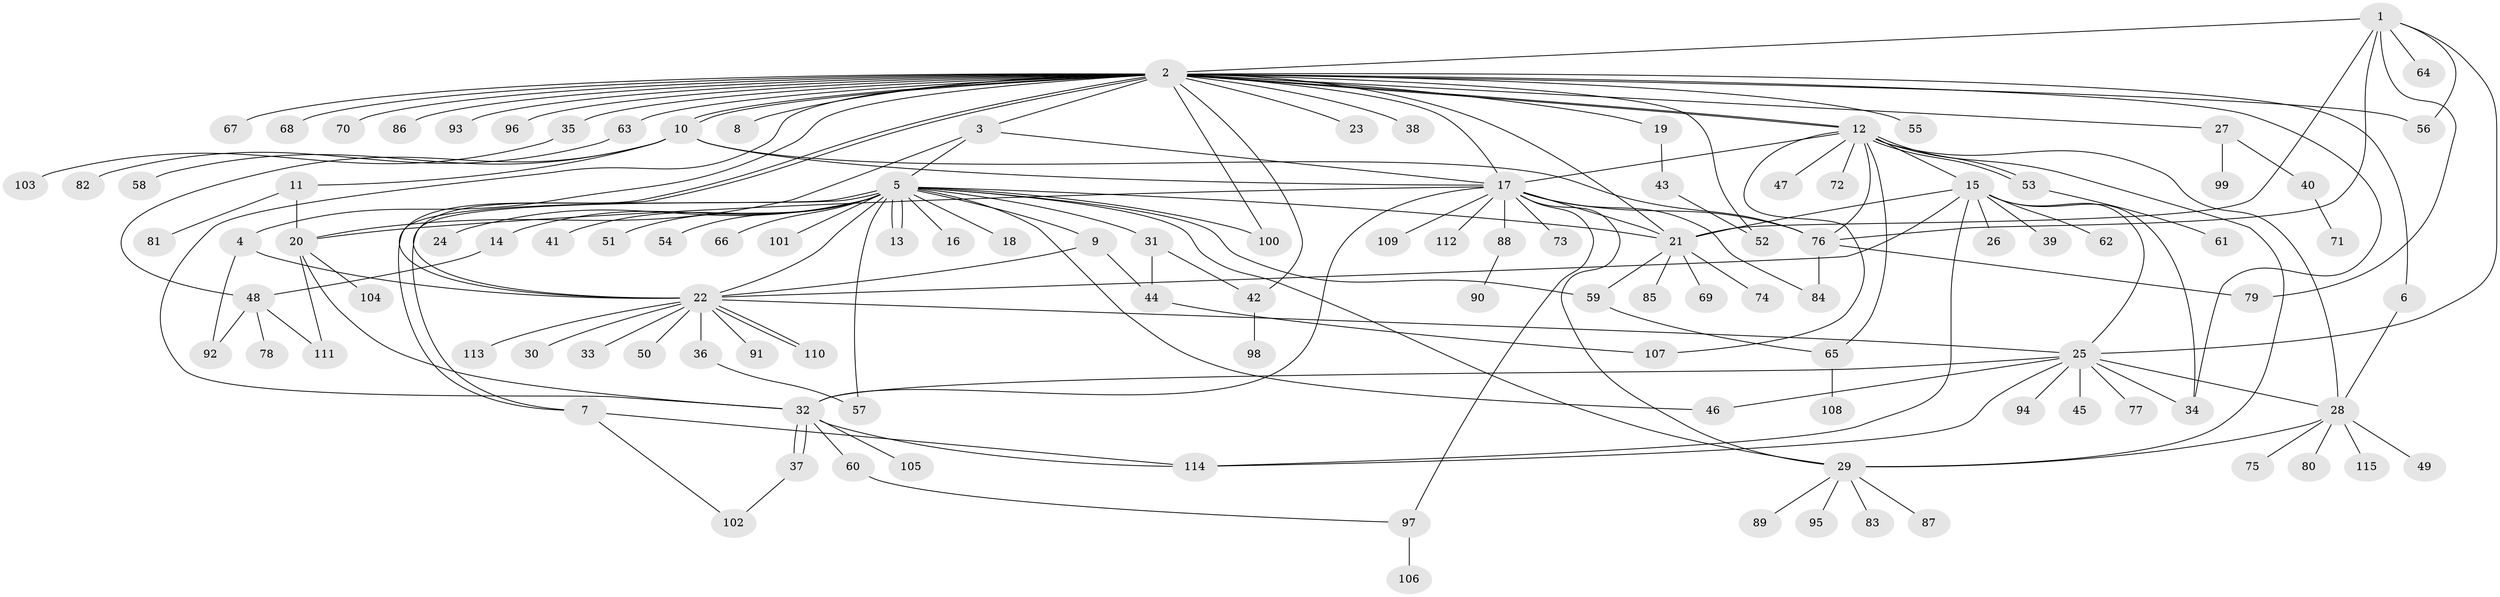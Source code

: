 // Generated by graph-tools (version 1.1) at 2025/26/03/09/25 03:26:06]
// undirected, 115 vertices, 170 edges
graph export_dot {
graph [start="1"]
  node [color=gray90,style=filled];
  1;
  2;
  3;
  4;
  5;
  6;
  7;
  8;
  9;
  10;
  11;
  12;
  13;
  14;
  15;
  16;
  17;
  18;
  19;
  20;
  21;
  22;
  23;
  24;
  25;
  26;
  27;
  28;
  29;
  30;
  31;
  32;
  33;
  34;
  35;
  36;
  37;
  38;
  39;
  40;
  41;
  42;
  43;
  44;
  45;
  46;
  47;
  48;
  49;
  50;
  51;
  52;
  53;
  54;
  55;
  56;
  57;
  58;
  59;
  60;
  61;
  62;
  63;
  64;
  65;
  66;
  67;
  68;
  69;
  70;
  71;
  72;
  73;
  74;
  75;
  76;
  77;
  78;
  79;
  80;
  81;
  82;
  83;
  84;
  85;
  86;
  87;
  88;
  89;
  90;
  91;
  92;
  93;
  94;
  95;
  96;
  97;
  98;
  99;
  100;
  101;
  102;
  103;
  104;
  105;
  106;
  107;
  108;
  109;
  110;
  111;
  112;
  113;
  114;
  115;
  1 -- 2;
  1 -- 21;
  1 -- 25;
  1 -- 56;
  1 -- 64;
  1 -- 76;
  1 -- 79;
  2 -- 3;
  2 -- 4;
  2 -- 6;
  2 -- 8;
  2 -- 10;
  2 -- 10;
  2 -- 12;
  2 -- 12;
  2 -- 17;
  2 -- 19;
  2 -- 21;
  2 -- 22;
  2 -- 22;
  2 -- 23;
  2 -- 27;
  2 -- 32;
  2 -- 34;
  2 -- 35;
  2 -- 38;
  2 -- 42;
  2 -- 52;
  2 -- 55;
  2 -- 56;
  2 -- 63;
  2 -- 67;
  2 -- 68;
  2 -- 70;
  2 -- 86;
  2 -- 93;
  2 -- 96;
  2 -- 100;
  3 -- 5;
  3 -- 17;
  3 -- 20;
  4 -- 22;
  4 -- 92;
  5 -- 7;
  5 -- 7;
  5 -- 9;
  5 -- 13;
  5 -- 13;
  5 -- 14;
  5 -- 16;
  5 -- 18;
  5 -- 21;
  5 -- 22;
  5 -- 24;
  5 -- 29;
  5 -- 31;
  5 -- 41;
  5 -- 46;
  5 -- 51;
  5 -- 54;
  5 -- 57;
  5 -- 59;
  5 -- 66;
  5 -- 100;
  5 -- 101;
  6 -- 28;
  7 -- 102;
  7 -- 114;
  9 -- 22;
  9 -- 44;
  10 -- 11;
  10 -- 17;
  10 -- 48;
  10 -- 58;
  10 -- 76;
  11 -- 20;
  11 -- 81;
  12 -- 15;
  12 -- 17;
  12 -- 28;
  12 -- 29;
  12 -- 47;
  12 -- 53;
  12 -- 53;
  12 -- 65;
  12 -- 72;
  12 -- 76;
  12 -- 107;
  14 -- 48;
  15 -- 21;
  15 -- 22;
  15 -- 25;
  15 -- 26;
  15 -- 34;
  15 -- 39;
  15 -- 62;
  15 -- 114;
  17 -- 20;
  17 -- 21;
  17 -- 29;
  17 -- 32;
  17 -- 73;
  17 -- 76;
  17 -- 84;
  17 -- 88;
  17 -- 97;
  17 -- 109;
  17 -- 112;
  19 -- 43;
  20 -- 32;
  20 -- 104;
  20 -- 111;
  21 -- 59;
  21 -- 69;
  21 -- 74;
  21 -- 85;
  22 -- 25;
  22 -- 30;
  22 -- 33;
  22 -- 36;
  22 -- 50;
  22 -- 91;
  22 -- 110;
  22 -- 110;
  22 -- 113;
  25 -- 28;
  25 -- 32;
  25 -- 34;
  25 -- 45;
  25 -- 46;
  25 -- 77;
  25 -- 94;
  25 -- 114;
  27 -- 40;
  27 -- 99;
  28 -- 29;
  28 -- 49;
  28 -- 75;
  28 -- 80;
  28 -- 115;
  29 -- 83;
  29 -- 87;
  29 -- 89;
  29 -- 95;
  31 -- 42;
  31 -- 44;
  32 -- 37;
  32 -- 37;
  32 -- 60;
  32 -- 105;
  32 -- 114;
  35 -- 103;
  36 -- 57;
  37 -- 102;
  40 -- 71;
  42 -- 98;
  43 -- 52;
  44 -- 107;
  48 -- 78;
  48 -- 92;
  48 -- 111;
  53 -- 61;
  59 -- 65;
  60 -- 97;
  63 -- 82;
  65 -- 108;
  76 -- 79;
  76 -- 84;
  88 -- 90;
  97 -- 106;
}
